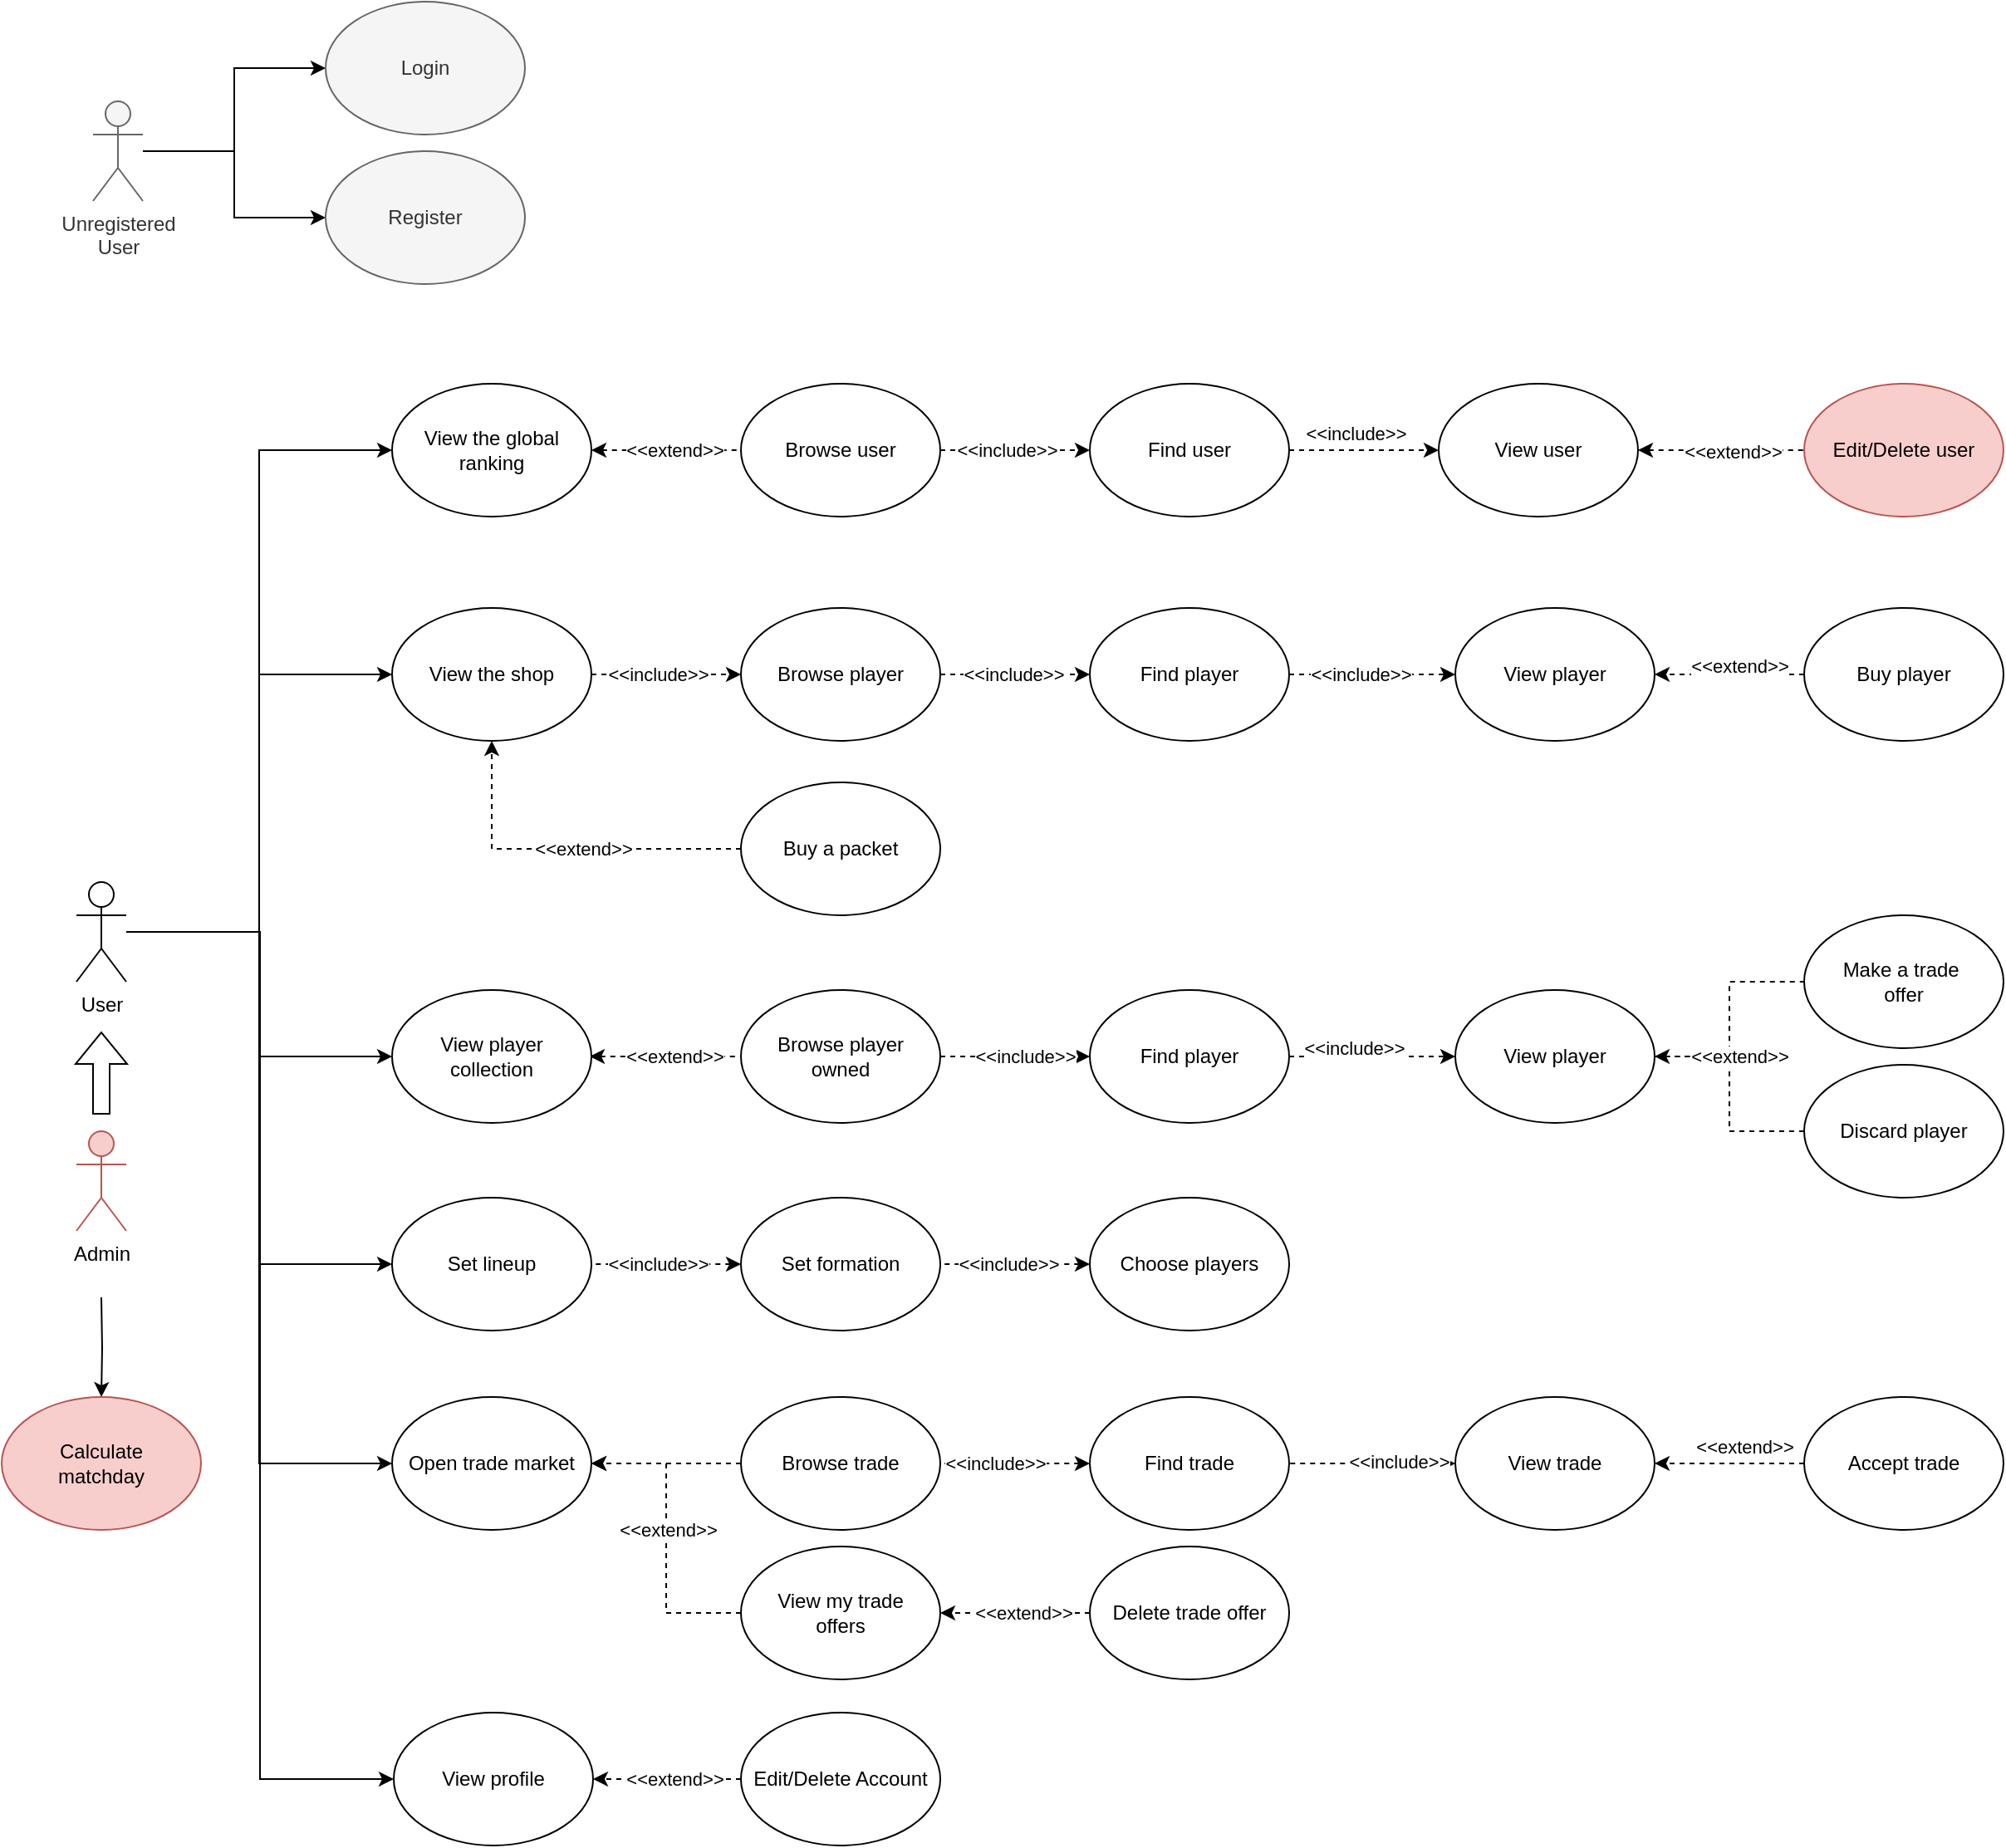 <mxfile version="14.5.1" type="device" pages="2"><diagram id="L1RnqwS5NVl0UvntTO0W" name="UML Use Cases"><mxGraphModel dx="1707" dy="973" grid="1" gridSize="10" guides="1" tooltips="1" connect="1" arrows="1" fold="1" page="1" pageScale="1" pageWidth="827" pageHeight="1169" math="0" shadow="0"><root><mxCell id="0"/><mxCell id="1" parent="0"/><mxCell id="LJthQH43iwmYXNE0XN1d-4" style="edgeStyle=orthogonalEdgeStyle;rounded=0;orthogonalLoop=1;jettySize=auto;html=1;entryX=0;entryY=0.5;entryDx=0;entryDy=0;" parent="1" source="LJthQH43iwmYXNE0XN1d-1" target="LJthQH43iwmYXNE0XN1d-2" edge="1"><mxGeometry relative="1" as="geometry"/></mxCell><mxCell id="LJthQH43iwmYXNE0XN1d-5" style="edgeStyle=orthogonalEdgeStyle;rounded=0;orthogonalLoop=1;jettySize=auto;html=1;entryX=0;entryY=0.5;entryDx=0;entryDy=0;" parent="1" source="LJthQH43iwmYXNE0XN1d-1" target="LJthQH43iwmYXNE0XN1d-3" edge="1"><mxGeometry relative="1" as="geometry"/></mxCell><mxCell id="LJthQH43iwmYXNE0XN1d-1" value="Unregistered&lt;br&gt;User" style="shape=umlActor;verticalLabelPosition=bottom;verticalAlign=top;html=1;outlineConnect=0;fillColor=#f5f5f5;strokeColor=#666666;fontColor=#333333;" parent="1" vertex="1"><mxGeometry x="120" y="90" width="30" height="60" as="geometry"/></mxCell><mxCell id="LJthQH43iwmYXNE0XN1d-2" value="Login" style="ellipse;whiteSpace=wrap;html=1;fillColor=#f5f5f5;strokeColor=#666666;fontColor=#333333;" parent="1" vertex="1"><mxGeometry x="260" y="30" width="120" height="80" as="geometry"/></mxCell><mxCell id="LJthQH43iwmYXNE0XN1d-3" value="Register" style="ellipse;whiteSpace=wrap;html=1;fillColor=#f5f5f5;strokeColor=#666666;fontColor=#333333;" parent="1" vertex="1"><mxGeometry x="260" y="120" width="120" height="80" as="geometry"/></mxCell><mxCell id="e4lK3MLkf0n9Zov56YYl-1" style="edgeStyle=orthogonalEdgeStyle;rounded=0;orthogonalLoop=1;jettySize=auto;html=1;entryX=0;entryY=0.5;entryDx=0;entryDy=0;" parent="1" source="LJthQH43iwmYXNE0XN1d-6" target="LJthQH43iwmYXNE0XN1d-7" edge="1"><mxGeometry relative="1" as="geometry"/></mxCell><mxCell id="e4lK3MLkf0n9Zov56YYl-20" style="edgeStyle=orthogonalEdgeStyle;rounded=0;orthogonalLoop=1;jettySize=auto;html=1;entryX=0;entryY=0.5;entryDx=0;entryDy=0;startArrow=none;startFill=0;endArrow=classic;endFill=1;" parent="1" source="LJthQH43iwmYXNE0XN1d-6" target="e4lK3MLkf0n9Zov56YYl-19" edge="1"><mxGeometry relative="1" as="geometry"/></mxCell><mxCell id="e4lK3MLkf0n9Zov56YYl-38" style="edgeStyle=orthogonalEdgeStyle;rounded=0;orthogonalLoop=1;jettySize=auto;html=1;entryX=0;entryY=0.5;entryDx=0;entryDy=0;startArrow=none;startFill=0;endArrow=classic;endFill=1;" parent="1" source="LJthQH43iwmYXNE0XN1d-6" target="e4lK3MLkf0n9Zov56YYl-37" edge="1"><mxGeometry relative="1" as="geometry"/></mxCell><mxCell id="e4lK3MLkf0n9Zov56YYl-56" style="edgeStyle=orthogonalEdgeStyle;rounded=0;orthogonalLoop=1;jettySize=auto;html=1;entryX=0;entryY=0.5;entryDx=0;entryDy=0;startArrow=none;startFill=0;endArrow=classic;endFill=1;" parent="1" source="LJthQH43iwmYXNE0XN1d-6" target="e4lK3MLkf0n9Zov56YYl-55" edge="1"><mxGeometry relative="1" as="geometry"/></mxCell><mxCell id="e4lK3MLkf0n9Zov56YYl-64" style="edgeStyle=orthogonalEdgeStyle;rounded=0;orthogonalLoop=1;jettySize=auto;html=1;entryX=0;entryY=0.5;entryDx=0;entryDy=0;startArrow=none;startFill=0;endArrow=classic;endFill=1;" parent="1" target="e4lK3MLkf0n9Zov56YYl-63" edge="1"><mxGeometry relative="1" as="geometry"><mxPoint x="150" y="590" as="sourcePoint"/><Array as="points"><mxPoint x="220" y="590"/><mxPoint x="220" y="910"/></Array></mxGeometry></mxCell><mxCell id="e4lK3MLkf0n9Zov56YYl-77" style="edgeStyle=orthogonalEdgeStyle;rounded=0;orthogonalLoop=1;jettySize=auto;html=1;entryX=0;entryY=0.5;entryDx=0;entryDy=0;startArrow=none;startFill=0;endArrow=classic;endFill=1;" parent="1" source="LJthQH43iwmYXNE0XN1d-6" target="e4lK3MLkf0n9Zov56YYl-74" edge="1"><mxGeometry relative="1" as="geometry"/></mxCell><mxCell id="LJthQH43iwmYXNE0XN1d-6" value="User" style="shape=umlActor;verticalLabelPosition=bottom;verticalAlign=top;html=1;outlineConnect=0;" parent="1" vertex="1"><mxGeometry x="110" y="560" width="30" height="60" as="geometry"/></mxCell><mxCell id="e4lK3MLkf0n9Zov56YYl-4" style="edgeStyle=orthogonalEdgeStyle;rounded=0;orthogonalLoop=1;jettySize=auto;html=1;entryX=0;entryY=0.5;entryDx=0;entryDy=0;dashed=1;endArrow=none;endFill=0;startArrow=classic;startFill=1;" parent="1" source="LJthQH43iwmYXNE0XN1d-7" target="e4lK3MLkf0n9Zov56YYl-2" edge="1"><mxGeometry relative="1" as="geometry"/></mxCell><mxCell id="e4lK3MLkf0n9Zov56YYl-5" value="&amp;lt;&amp;lt;extend&amp;gt;&amp;gt;" style="edgeLabel;html=1;align=center;verticalAlign=middle;resizable=0;points=[];" parent="e4lK3MLkf0n9Zov56YYl-4" vertex="1" connectable="0"><mxGeometry x="-0.371" y="1" relative="1" as="geometry"><mxPoint x="21.72" y="1" as="offset"/></mxGeometry></mxCell><mxCell id="LJthQH43iwmYXNE0XN1d-7" value="View the global ranking" style="ellipse;whiteSpace=wrap;html=1;" parent="1" vertex="1"><mxGeometry x="300" y="260" width="120" height="80" as="geometry"/></mxCell><mxCell id="e4lK3MLkf0n9Zov56YYl-8" style="edgeStyle=orthogonalEdgeStyle;rounded=0;orthogonalLoop=1;jettySize=auto;html=1;entryX=0;entryY=0.5;entryDx=0;entryDy=0;dashed=1;startArrow=none;startFill=0;endArrow=classic;endFill=1;" parent="1" source="e4lK3MLkf0n9Zov56YYl-2" target="e4lK3MLkf0n9Zov56YYl-6" edge="1"><mxGeometry relative="1" as="geometry"/></mxCell><mxCell id="e4lK3MLkf0n9Zov56YYl-12" value="&amp;lt;&amp;lt;include&amp;gt;&amp;gt;" style="edgeLabel;html=1;align=center;verticalAlign=middle;resizable=0;points=[];" parent="e4lK3MLkf0n9Zov56YYl-8" vertex="1" connectable="0"><mxGeometry x="-0.194" y="-1" relative="1" as="geometry"><mxPoint x="3.45" y="-1" as="offset"/></mxGeometry></mxCell><mxCell id="e4lK3MLkf0n9Zov56YYl-2" value="Browse user" style="ellipse;whiteSpace=wrap;html=1;" parent="1" vertex="1"><mxGeometry x="510" y="260" width="120" height="80" as="geometry"/></mxCell><mxCell id="e4lK3MLkf0n9Zov56YYl-13" style="edgeStyle=orthogonalEdgeStyle;rounded=0;orthogonalLoop=1;jettySize=auto;html=1;entryX=0;entryY=0.5;entryDx=0;entryDy=0;dashed=1;startArrow=classic;startFill=1;endArrow=none;endFill=0;" parent="1" source="e4lK3MLkf0n9Zov56YYl-3" target="e4lK3MLkf0n9Zov56YYl-11" edge="1"><mxGeometry relative="1" as="geometry"/></mxCell><mxCell id="e4lK3MLkf0n9Zov56YYl-15" value="&amp;lt;&amp;lt;extend&amp;gt;&amp;gt;" style="edgeLabel;html=1;align=center;verticalAlign=middle;resizable=0;points=[];" parent="e4lK3MLkf0n9Zov56YYl-13" vertex="1" connectable="0"><mxGeometry x="0.132" y="-1" relative="1" as="geometry"><mxPoint as="offset"/></mxGeometry></mxCell><mxCell id="e4lK3MLkf0n9Zov56YYl-3" value="View user" style="ellipse;whiteSpace=wrap;html=1;" parent="1" vertex="1"><mxGeometry x="930" y="260" width="120" height="80" as="geometry"/></mxCell><mxCell id="e4lK3MLkf0n9Zov56YYl-10" style="edgeStyle=orthogonalEdgeStyle;rounded=0;orthogonalLoop=1;jettySize=auto;html=1;exitX=1;exitY=0.5;exitDx=0;exitDy=0;entryX=0;entryY=0.5;entryDx=0;entryDy=0;dashed=1;startArrow=none;startFill=0;endArrow=classic;endFill=1;" parent="1" source="e4lK3MLkf0n9Zov56YYl-6" target="e4lK3MLkf0n9Zov56YYl-3" edge="1"><mxGeometry relative="1" as="geometry"/></mxCell><mxCell id="e4lK3MLkf0n9Zov56YYl-16" value="&amp;lt;&amp;lt;include&amp;gt;&amp;gt;" style="edgeLabel;html=1;align=center;verticalAlign=middle;resizable=0;points=[];" parent="e4lK3MLkf0n9Zov56YYl-10" vertex="1" connectable="0"><mxGeometry x="-0.233" y="1" relative="1" as="geometry"><mxPoint x="5" y="-9" as="offset"/></mxGeometry></mxCell><mxCell id="e4lK3MLkf0n9Zov56YYl-6" value="Find user" style="ellipse;whiteSpace=wrap;html=1;" parent="1" vertex="1"><mxGeometry x="720" y="260" width="120" height="80" as="geometry"/></mxCell><mxCell id="e4lK3MLkf0n9Zov56YYl-11" value="Edit/Delete user" style="ellipse;whiteSpace=wrap;html=1;fillColor=#f8cecc;strokeColor=#b85450;" parent="1" vertex="1"><mxGeometry x="1150" y="260" width="120" height="80" as="geometry"/></mxCell><mxCell id="e4lK3MLkf0n9Zov56YYl-18" style="edgeStyle=orthogonalEdgeStyle;rounded=0;orthogonalLoop=1;jettySize=auto;html=1;startArrow=none;startFill=0;endArrow=classicThin;endFill=0;shape=flexArrow;" parent="1" edge="1"><mxGeometry relative="1" as="geometry"><mxPoint x="125" y="700" as="sourcePoint"/><mxPoint x="125" y="650" as="targetPoint"/></mxGeometry></mxCell><mxCell id="e4lK3MLkf0n9Zov56YYl-87" style="edgeStyle=orthogonalEdgeStyle;rounded=0;orthogonalLoop=1;jettySize=auto;html=1;entryX=0.5;entryY=0;entryDx=0;entryDy=0;startArrow=none;startFill=0;endArrow=classic;endFill=1;" parent="1" target="e4lK3MLkf0n9Zov56YYl-86" edge="1"><mxGeometry relative="1" as="geometry"><mxPoint x="125" y="810" as="sourcePoint"/></mxGeometry></mxCell><mxCell id="e4lK3MLkf0n9Zov56YYl-17" value="Admin" style="shape=umlActor;verticalLabelPosition=bottom;verticalAlign=top;html=1;outlineConnect=0;fillColor=#f8cecc;strokeColor=#b85450;" parent="1" vertex="1"><mxGeometry x="110" y="710" width="30" height="60" as="geometry"/></mxCell><mxCell id="e4lK3MLkf0n9Zov56YYl-28" style="edgeStyle=orthogonalEdgeStyle;rounded=0;orthogonalLoop=1;jettySize=auto;html=1;entryX=0;entryY=0.5;entryDx=0;entryDy=0;dashed=1;startArrow=none;startFill=0;endArrow=classic;endFill=1;" parent="1" source="e4lK3MLkf0n9Zov56YYl-19" target="e4lK3MLkf0n9Zov56YYl-22" edge="1"><mxGeometry relative="1" as="geometry"/></mxCell><mxCell id="e4lK3MLkf0n9Zov56YYl-29" value="&amp;lt;&amp;lt;include&amp;gt;&amp;gt;" style="edgeLabel;html=1;align=center;verticalAlign=middle;resizable=0;points=[];" parent="e4lK3MLkf0n9Zov56YYl-28" vertex="1" connectable="0"><mxGeometry x="-0.23" y="1" relative="1" as="geometry"><mxPoint x="5.52" y="1" as="offset"/></mxGeometry></mxCell><mxCell id="e4lK3MLkf0n9Zov56YYl-19" value="View the shop" style="ellipse;whiteSpace=wrap;html=1;" parent="1" vertex="1"><mxGeometry x="300" y="395" width="120" height="80" as="geometry"/></mxCell><mxCell id="e4lK3MLkf0n9Zov56YYl-26" style="edgeStyle=orthogonalEdgeStyle;rounded=0;orthogonalLoop=1;jettySize=auto;html=1;entryX=0.5;entryY=1;entryDx=0;entryDy=0;startArrow=none;startFill=0;endArrow=classic;endFill=1;dashed=1;exitX=0;exitY=0.5;exitDx=0;exitDy=0;" parent="1" source="e4lK3MLkf0n9Zov56YYl-21" target="e4lK3MLkf0n9Zov56YYl-19" edge="1"><mxGeometry relative="1" as="geometry"/></mxCell><mxCell id="e4lK3MLkf0n9Zov56YYl-27" value="&amp;lt;&amp;lt;extend&amp;gt;&amp;gt;" style="edgeLabel;html=1;align=center;verticalAlign=middle;resizable=0;points=[];" parent="e4lK3MLkf0n9Zov56YYl-26" vertex="1" connectable="0"><mxGeometry x="0.256" y="1" relative="1" as="geometry"><mxPoint x="39.71" y="-1.0" as="offset"/></mxGeometry></mxCell><mxCell id="e4lK3MLkf0n9Zov56YYl-21" value="Buy a packet" style="ellipse;whiteSpace=wrap;html=1;" parent="1" vertex="1"><mxGeometry x="510" y="500" width="120" height="80" as="geometry"/></mxCell><mxCell id="e4lK3MLkf0n9Zov56YYl-30" style="edgeStyle=orthogonalEdgeStyle;rounded=0;orthogonalLoop=1;jettySize=auto;html=1;entryX=0;entryY=0.5;entryDx=0;entryDy=0;dashed=1;startArrow=none;startFill=0;endArrow=classic;endFill=1;" parent="1" source="e4lK3MLkf0n9Zov56YYl-22" target="e4lK3MLkf0n9Zov56YYl-23" edge="1"><mxGeometry relative="1" as="geometry"/></mxCell><mxCell id="e4lK3MLkf0n9Zov56YYl-34" value="&amp;lt;&amp;lt;include&amp;gt;&amp;gt;" style="edgeLabel;html=1;align=center;verticalAlign=middle;resizable=0;points=[];" parent="e4lK3MLkf0n9Zov56YYl-30" vertex="1" connectable="0"><mxGeometry x="0.257" y="1" relative="1" as="geometry"><mxPoint x="-12.86" y="1" as="offset"/></mxGeometry></mxCell><mxCell id="e4lK3MLkf0n9Zov56YYl-22" value="Browse player" style="ellipse;whiteSpace=wrap;html=1;" parent="1" vertex="1"><mxGeometry x="510" y="395" width="120" height="80" as="geometry"/></mxCell><mxCell id="e4lK3MLkf0n9Zov56YYl-31" style="edgeStyle=orthogonalEdgeStyle;rounded=0;orthogonalLoop=1;jettySize=auto;html=1;dashed=1;startArrow=none;startFill=0;endArrow=classic;endFill=1;" parent="1" source="e4lK3MLkf0n9Zov56YYl-23" target="e4lK3MLkf0n9Zov56YYl-24" edge="1"><mxGeometry relative="1" as="geometry"/></mxCell><mxCell id="e4lK3MLkf0n9Zov56YYl-35" value="&amp;lt;&amp;lt;include&amp;gt;&amp;gt;" style="edgeLabel;html=1;align=center;verticalAlign=middle;resizable=0;points=[];" parent="e4lK3MLkf0n9Zov56YYl-31" vertex="1" connectable="0"><mxGeometry x="-0.386" y="1" relative="1" as="geometry"><mxPoint x="12.38" y="1" as="offset"/></mxGeometry></mxCell><mxCell id="e4lK3MLkf0n9Zov56YYl-23" value="Find player" style="ellipse;whiteSpace=wrap;html=1;" parent="1" vertex="1"><mxGeometry x="720" y="395" width="120" height="80" as="geometry"/></mxCell><mxCell id="e4lK3MLkf0n9Zov56YYl-24" value="View player" style="ellipse;whiteSpace=wrap;html=1;" parent="1" vertex="1"><mxGeometry x="940" y="395" width="120" height="80" as="geometry"/></mxCell><mxCell id="e4lK3MLkf0n9Zov56YYl-32" style="edgeStyle=orthogonalEdgeStyle;rounded=0;orthogonalLoop=1;jettySize=auto;html=1;entryX=1;entryY=0.5;entryDx=0;entryDy=0;dashed=1;startArrow=none;startFill=0;endArrow=classic;endFill=1;" parent="1" source="e4lK3MLkf0n9Zov56YYl-25" target="e4lK3MLkf0n9Zov56YYl-24" edge="1"><mxGeometry relative="1" as="geometry"/></mxCell><mxCell id="e4lK3MLkf0n9Zov56YYl-36" value="&amp;lt;&amp;lt;extend&amp;gt;&amp;gt;" style="edgeLabel;html=1;align=center;verticalAlign=middle;resizable=0;points=[];" parent="e4lK3MLkf0n9Zov56YYl-32" vertex="1" connectable="0"><mxGeometry x="0.261" relative="1" as="geometry"><mxPoint x="17.14" y="-5.0" as="offset"/></mxGeometry></mxCell><mxCell id="e4lK3MLkf0n9Zov56YYl-25" value="Buy player" style="ellipse;whiteSpace=wrap;html=1;" parent="1" vertex="1"><mxGeometry x="1150" y="395" width="120" height="80" as="geometry"/></mxCell><mxCell id="e4lK3MLkf0n9Zov56YYl-42" style="edgeStyle=orthogonalEdgeStyle;rounded=0;orthogonalLoop=1;jettySize=auto;html=1;entryX=0;entryY=0.5;entryDx=0;entryDy=0;startArrow=classic;startFill=1;endArrow=none;endFill=0;dashed=1;" parent="1" edge="1"><mxGeometry relative="1" as="geometry"><mxPoint x="419" y="665" as="sourcePoint"/><mxPoint x="509" y="665" as="targetPoint"/></mxGeometry></mxCell><mxCell id="e4lK3MLkf0n9Zov56YYl-43" value="&amp;lt;&amp;lt;extend&amp;gt;&amp;gt;" style="edgeLabel;html=1;align=center;verticalAlign=middle;resizable=0;points=[];" parent="e4lK3MLkf0n9Zov56YYl-42" vertex="1" connectable="0"><mxGeometry x="-0.289" y="3" relative="1" as="geometry"><mxPoint x="19.24" y="3" as="offset"/></mxGeometry></mxCell><mxCell id="e4lK3MLkf0n9Zov56YYl-37" value="View player &lt;br&gt;collection" style="ellipse;whiteSpace=wrap;html=1;" parent="1" vertex="1"><mxGeometry x="300" y="625" width="120" height="80" as="geometry"/></mxCell><mxCell id="e4lK3MLkf0n9Zov56YYl-52" value="" style="edgeStyle=orthogonalEdgeStyle;rounded=0;orthogonalLoop=1;jettySize=auto;html=1;dashed=1;startArrow=none;startFill=0;endArrow=classic;endFill=1;" parent="1" source="e4lK3MLkf0n9Zov56YYl-41" target="e4lK3MLkf0n9Zov56YYl-47" edge="1"><mxGeometry relative="1" as="geometry"/></mxCell><mxCell id="e4lK3MLkf0n9Zov56YYl-91" value="&amp;lt;&amp;lt;include&amp;gt;&amp;gt;" style="edgeLabel;html=1;align=center;verticalAlign=middle;resizable=0;points=[];" parent="e4lK3MLkf0n9Zov56YYl-52" vertex="1" connectable="0"><mxGeometry x="-0.213" y="-1" relative="1" as="geometry"><mxPoint x="15" y="-1" as="offset"/></mxGeometry></mxCell><mxCell id="e4lK3MLkf0n9Zov56YYl-41" value="Browse player&lt;br&gt;owned" style="ellipse;whiteSpace=wrap;html=1;" parent="1" vertex="1"><mxGeometry x="510" y="625" width="120" height="80" as="geometry"/></mxCell><mxCell id="e4lK3MLkf0n9Zov56YYl-45" style="edgeStyle=orthogonalEdgeStyle;rounded=0;orthogonalLoop=1;jettySize=auto;html=1;dashed=1;startArrow=none;startFill=0;endArrow=classic;endFill=1;" parent="1" source="e4lK3MLkf0n9Zov56YYl-47" target="e4lK3MLkf0n9Zov56YYl-48" edge="1"><mxGeometry relative="1" as="geometry"/></mxCell><mxCell id="e4lK3MLkf0n9Zov56YYl-46" value="&amp;lt;&amp;lt;include&amp;gt;&amp;gt;" style="edgeLabel;html=1;align=center;verticalAlign=middle;resizable=0;points=[];" parent="e4lK3MLkf0n9Zov56YYl-45" vertex="1" connectable="0"><mxGeometry x="-0.386" y="1" relative="1" as="geometry"><mxPoint x="8" y="-4" as="offset"/></mxGeometry></mxCell><mxCell id="e4lK3MLkf0n9Zov56YYl-47" value="Find player" style="ellipse;whiteSpace=wrap;html=1;" parent="1" vertex="1"><mxGeometry x="720" y="625" width="120" height="80" as="geometry"/></mxCell><mxCell id="e4lK3MLkf0n9Zov56YYl-61" style="edgeStyle=orthogonalEdgeStyle;rounded=0;orthogonalLoop=1;jettySize=auto;html=1;entryX=0;entryY=0.5;entryDx=0;entryDy=0;dashed=1;startArrow=classic;startFill=1;endArrow=none;endFill=0;" parent="1" source="e4lK3MLkf0n9Zov56YYl-48" target="e4lK3MLkf0n9Zov56YYl-54" edge="1"><mxGeometry relative="1" as="geometry"/></mxCell><mxCell id="e4lK3MLkf0n9Zov56YYl-62" style="edgeStyle=orthogonalEdgeStyle;rounded=0;orthogonalLoop=1;jettySize=auto;html=1;dashed=1;startArrow=none;startFill=0;endArrow=none;endFill=0;" parent="1" source="e4lK3MLkf0n9Zov56YYl-48" target="e4lK3MLkf0n9Zov56YYl-53" edge="1"><mxGeometry relative="1" as="geometry"/></mxCell><mxCell id="e4lK3MLkf0n9Zov56YYl-90" value="&amp;lt;&amp;lt;extend&amp;gt;&amp;gt;" style="edgeLabel;html=1;align=center;verticalAlign=middle;resizable=0;points=[];" parent="e4lK3MLkf0n9Zov56YYl-62" vertex="1" connectable="0"><mxGeometry x="-0.392" y="1" relative="1" as="geometry"><mxPoint x="10" y="1" as="offset"/></mxGeometry></mxCell><mxCell id="XqPzgelNol7G641RZ0lv-1" value="&amp;lt;&amp;lt;extend&amp;gt;&amp;gt;" style="edgeLabel;html=1;align=center;verticalAlign=middle;resizable=0;points=[];" vertex="1" connectable="0" parent="e4lK3MLkf0n9Zov56YYl-62"><mxGeometry x="-0.392" y="1" relative="1" as="geometry"><mxPoint x="12.94" y="236" as="offset"/></mxGeometry></mxCell><mxCell id="e4lK3MLkf0n9Zov56YYl-48" value="View player" style="ellipse;whiteSpace=wrap;html=1;" parent="1" vertex="1"><mxGeometry x="940" y="625" width="120" height="80" as="geometry"/></mxCell><mxCell id="e4lK3MLkf0n9Zov56YYl-53" value="Discard player" style="ellipse;whiteSpace=wrap;html=1;" parent="1" vertex="1"><mxGeometry x="1150" y="670" width="120" height="80" as="geometry"/></mxCell><mxCell id="e4lK3MLkf0n9Zov56YYl-54" value="Make a trade&amp;nbsp;&lt;br&gt;offer" style="ellipse;whiteSpace=wrap;html=1;" parent="1" vertex="1"><mxGeometry x="1150" y="580" width="120" height="80" as="geometry"/></mxCell><mxCell id="e4lK3MLkf0n9Zov56YYl-55" value="Set lineup" style="ellipse;whiteSpace=wrap;html=1;" parent="1" vertex="1"><mxGeometry x="300" y="750" width="120" height="80" as="geometry"/></mxCell><mxCell id="e4lK3MLkf0n9Zov56YYl-58" style="edgeStyle=orthogonalEdgeStyle;rounded=0;orthogonalLoop=1;jettySize=auto;html=1;entryX=1;entryY=0.5;entryDx=0;entryDy=0;startArrow=classic;startFill=1;endArrow=none;endFill=0;dashed=1;" parent="1" source="e4lK3MLkf0n9Zov56YYl-57" target="e4lK3MLkf0n9Zov56YYl-55" edge="1"><mxGeometry relative="1" as="geometry"/></mxCell><mxCell id="e4lK3MLkf0n9Zov56YYl-89" value="&amp;lt;&amp;lt;include&amp;gt;&amp;gt;" style="edgeLabel;html=1;align=center;verticalAlign=middle;resizable=0;points=[];" parent="e4lK3MLkf0n9Zov56YYl-58" vertex="1" connectable="0"><mxGeometry x="0.251" y="-1" relative="1" as="geometry"><mxPoint x="6.55" y="1" as="offset"/></mxGeometry></mxCell><mxCell id="e4lK3MLkf0n9Zov56YYl-57" value="Set formation" style="ellipse;whiteSpace=wrap;html=1;" parent="1" vertex="1"><mxGeometry x="510" y="750" width="120" height="80" as="geometry"/></mxCell><mxCell id="e4lK3MLkf0n9Zov56YYl-60" style="edgeStyle=orthogonalEdgeStyle;rounded=0;orthogonalLoop=1;jettySize=auto;html=1;entryX=1;entryY=0.5;entryDx=0;entryDy=0;dashed=1;startArrow=classic;startFill=1;endArrow=none;endFill=0;" parent="1" source="e4lK3MLkf0n9Zov56YYl-59" target="e4lK3MLkf0n9Zov56YYl-57" edge="1"><mxGeometry relative="1" as="geometry"/></mxCell><mxCell id="e4lK3MLkf0n9Zov56YYl-88" value="&amp;lt;&amp;lt;include&amp;gt;&amp;gt;" style="edgeLabel;html=1;align=center;verticalAlign=middle;resizable=0;points=[];" parent="e4lK3MLkf0n9Zov56YYl-60" vertex="1" connectable="0"><mxGeometry x="0.302" y="-2" relative="1" as="geometry"><mxPoint x="9.0" y="2" as="offset"/></mxGeometry></mxCell><mxCell id="e4lK3MLkf0n9Zov56YYl-59" value="Choose players" style="ellipse;whiteSpace=wrap;html=1;" parent="1" vertex="1"><mxGeometry x="720" y="750" width="120" height="80" as="geometry"/></mxCell><mxCell id="e4lK3MLkf0n9Zov56YYl-63" value="Open trade market" style="ellipse;whiteSpace=wrap;html=1;" parent="1" vertex="1"><mxGeometry x="300" y="870" width="120" height="80" as="geometry"/></mxCell><mxCell id="e4lK3MLkf0n9Zov56YYl-67" style="edgeStyle=orthogonalEdgeStyle;rounded=0;orthogonalLoop=1;jettySize=auto;html=1;entryX=1;entryY=0.5;entryDx=0;entryDy=0;startArrow=none;startFill=0;endArrow=classic;endFill=1;dashed=1;" parent="1" source="e4lK3MLkf0n9Zov56YYl-65" target="e4lK3MLkf0n9Zov56YYl-63" edge="1"><mxGeometry relative="1" as="geometry"/></mxCell><mxCell id="e4lK3MLkf0n9Zov56YYl-65" value="Browse trade" style="ellipse;whiteSpace=wrap;html=1;" parent="1" vertex="1"><mxGeometry x="510" y="870" width="120" height="80" as="geometry"/></mxCell><mxCell id="e4lK3MLkf0n9Zov56YYl-79" style="edgeStyle=orthogonalEdgeStyle;rounded=0;orthogonalLoop=1;jettySize=auto;html=1;exitX=0;exitY=0.5;exitDx=0;exitDy=0;dashed=1;startArrow=classic;startFill=1;endArrow=none;endFill=0;" parent="1" source="e4lK3MLkf0n9Zov56YYl-66" target="e4lK3MLkf0n9Zov56YYl-71" edge="1"><mxGeometry relative="1" as="geometry"/></mxCell><mxCell id="e4lK3MLkf0n9Zov56YYl-94" value="&amp;lt;&amp;lt;include&amp;gt;&amp;gt;" style="edgeLabel;html=1;align=center;verticalAlign=middle;resizable=0;points=[];" parent="e4lK3MLkf0n9Zov56YYl-79" vertex="1" connectable="0"><mxGeometry x="-0.313" y="-1" relative="1" as="geometry"><mxPoint as="offset"/></mxGeometry></mxCell><mxCell id="e4lK3MLkf0n9Zov56YYl-66" value="View trade" style="ellipse;whiteSpace=wrap;html=1;" parent="1" vertex="1"><mxGeometry x="940" y="870" width="120" height="80" as="geometry"/></mxCell><mxCell id="e4lK3MLkf0n9Zov56YYl-70" style="edgeStyle=orthogonalEdgeStyle;rounded=0;orthogonalLoop=1;jettySize=auto;html=1;entryX=1;entryY=0.5;entryDx=0;entryDy=0;dashed=1;startArrow=none;startFill=0;endArrow=classic;endFill=1;" parent="1" source="e4lK3MLkf0n9Zov56YYl-69" target="e4lK3MLkf0n9Zov56YYl-66" edge="1"><mxGeometry relative="1" as="geometry"/></mxCell><mxCell id="e4lK3MLkf0n9Zov56YYl-69" value="Accept trade" style="ellipse;whiteSpace=wrap;html=1;" parent="1" vertex="1"><mxGeometry x="1150" y="870" width="120" height="80" as="geometry"/></mxCell><mxCell id="e4lK3MLkf0n9Zov56YYl-78" style="edgeStyle=orthogonalEdgeStyle;rounded=0;orthogonalLoop=1;jettySize=auto;html=1;exitX=0;exitY=0.5;exitDx=0;exitDy=0;entryX=1;entryY=0.5;entryDx=0;entryDy=0;startArrow=classic;startFill=1;endArrow=none;endFill=0;dashed=1;" parent="1" source="e4lK3MLkf0n9Zov56YYl-71" target="e4lK3MLkf0n9Zov56YYl-65" edge="1"><mxGeometry relative="1" as="geometry"/></mxCell><mxCell id="e4lK3MLkf0n9Zov56YYl-93" value="&amp;lt;&amp;lt;include&amp;gt;&amp;gt;" style="edgeLabel;html=1;align=center;verticalAlign=middle;resizable=0;points=[];" parent="e4lK3MLkf0n9Zov56YYl-78" vertex="1" connectable="0"><mxGeometry x="0.276" relative="1" as="geometry"><mxPoint as="offset"/></mxGeometry></mxCell><mxCell id="e4lK3MLkf0n9Zov56YYl-71" value="Find trade" style="ellipse;whiteSpace=wrap;html=1;" parent="1" vertex="1"><mxGeometry x="720" y="870" width="120" height="80" as="geometry"/></mxCell><mxCell id="e4lK3MLkf0n9Zov56YYl-73" style="edgeStyle=orthogonalEdgeStyle;rounded=0;orthogonalLoop=1;jettySize=auto;html=1;dashed=1;startArrow=none;startFill=0;endArrow=classic;endFill=1;entryX=1;entryY=0.5;entryDx=0;entryDy=0;" parent="1" source="e4lK3MLkf0n9Zov56YYl-72" target="e4lK3MLkf0n9Zov56YYl-63" edge="1"><mxGeometry relative="1" as="geometry"><mxPoint x="430" y="910" as="targetPoint"/></mxGeometry></mxCell><mxCell id="e4lK3MLkf0n9Zov56YYl-96" value="&amp;lt;&amp;lt;extend&amp;gt;&amp;gt;" style="edgeLabel;html=1;align=center;verticalAlign=middle;resizable=0;points=[];" parent="e4lK3MLkf0n9Zov56YYl-73" vertex="1" connectable="0"><mxGeometry x="0.012" y="-1" relative="1" as="geometry"><mxPoint y="-4.17" as="offset"/></mxGeometry></mxCell><mxCell id="e4lK3MLkf0n9Zov56YYl-72" value="View my trade&lt;br&gt;offers" style="ellipse;whiteSpace=wrap;html=1;" parent="1" vertex="1"><mxGeometry x="510" y="960" width="120" height="80" as="geometry"/></mxCell><mxCell id="e4lK3MLkf0n9Zov56YYl-74" value="View profile" style="ellipse;whiteSpace=wrap;html=1;" parent="1" vertex="1"><mxGeometry x="301" y="1060" width="120" height="80" as="geometry"/></mxCell><mxCell id="e4lK3MLkf0n9Zov56YYl-76" style="edgeStyle=orthogonalEdgeStyle;rounded=0;orthogonalLoop=1;jettySize=auto;html=1;entryX=1;entryY=0.5;entryDx=0;entryDy=0;dashed=1;startArrow=none;startFill=0;endArrow=classic;endFill=1;" parent="1" source="e4lK3MLkf0n9Zov56YYl-75" target="e4lK3MLkf0n9Zov56YYl-74" edge="1"><mxGeometry relative="1" as="geometry"><Array as="points"><mxPoint x="460" y="1100"/><mxPoint x="460" y="1100"/></Array></mxGeometry></mxCell><mxCell id="e4lK3MLkf0n9Zov56YYl-98" value="&amp;lt;&amp;lt;extend&amp;gt;&amp;gt;" style="edgeLabel;html=1;align=center;verticalAlign=middle;resizable=0;points=[];" parent="e4lK3MLkf0n9Zov56YYl-76" vertex="1" connectable="0"><mxGeometry x="0.217" relative="1" as="geometry"><mxPoint x="14.12" y="-0.05" as="offset"/></mxGeometry></mxCell><mxCell id="e4lK3MLkf0n9Zov56YYl-75" value="Edit/Delete Account" style="ellipse;whiteSpace=wrap;html=1;" parent="1" vertex="1"><mxGeometry x="510" y="1060" width="120" height="80" as="geometry"/></mxCell><mxCell id="e4lK3MLkf0n9Zov56YYl-81" style="edgeStyle=orthogonalEdgeStyle;rounded=0;orthogonalLoop=1;jettySize=auto;html=1;entryX=1;entryY=0.5;entryDx=0;entryDy=0;dashed=1;startArrow=none;startFill=0;endArrow=classic;endFill=1;" parent="1" source="e4lK3MLkf0n9Zov56YYl-80" target="e4lK3MLkf0n9Zov56YYl-72" edge="1"><mxGeometry relative="1" as="geometry"/></mxCell><mxCell id="e4lK3MLkf0n9Zov56YYl-97" value="&amp;lt;&amp;lt;extend&amp;gt;&amp;gt;" style="edgeLabel;html=1;align=center;verticalAlign=middle;resizable=0;points=[];" parent="e4lK3MLkf0n9Zov56YYl-81" vertex="1" connectable="0"><mxGeometry x="-0.751" relative="1" as="geometry"><mxPoint x="-29" as="offset"/></mxGeometry></mxCell><mxCell id="e4lK3MLkf0n9Zov56YYl-80" value="Delete trade offer" style="ellipse;whiteSpace=wrap;html=1;" parent="1" vertex="1"><mxGeometry x="720" y="960" width="120" height="80" as="geometry"/></mxCell><mxCell id="e4lK3MLkf0n9Zov56YYl-86" value="Calculate&lt;br&gt;matchday" style="ellipse;whiteSpace=wrap;html=1;fillColor=#f8cecc;strokeColor=#b85450;" parent="1" vertex="1"><mxGeometry x="65" y="870" width="120" height="80" as="geometry"/></mxCell></root></mxGraphModel></diagram><diagram id="D1D8qZ6KAK7nDwesfdoj" name="UML Analysis Cases"><mxGraphModel dx="917" dy="499" grid="1" gridSize="10" guides="1" tooltips="1" connect="1" arrows="1" fold="1" page="1" pageScale="1" pageWidth="827" pageHeight="1169" math="0" shadow="0"><root><mxCell id="zGc9IHq51IYmOUJNq1FX-0"/><mxCell id="zGc9IHq51IYmOUJNq1FX-1" parent="zGc9IHq51IYmOUJNq1FX-0"/><mxCell id="vnyYDESHJcsZWcLfuxDb-0" style="edgeStyle=orthogonalEdgeStyle;rounded=0;orthogonalLoop=1;jettySize=auto;html=1;entryX=0;entryY=0.5;entryDx=0;entryDy=0;startArrow=none;startFill=0;endArrow=none;endFill=0;" edge="1" parent="zGc9IHq51IYmOUJNq1FX-1" source="TtnMQypFIk-MJdRVtea3-0" target="TtnMQypFIk-MJdRVtea3-2"><mxGeometry relative="1" as="geometry"/></mxCell><mxCell id="vnyYDESHJcsZWcLfuxDb-5" style="edgeStyle=orthogonalEdgeStyle;rounded=0;orthogonalLoop=1;jettySize=auto;html=1;entryX=0.5;entryY=1;entryDx=0;entryDy=0;startArrow=none;startFill=0;endArrow=none;endFill=0;" edge="1" parent="zGc9IHq51IYmOUJNq1FX-1" source="TtnMQypFIk-MJdRVtea3-0" target="vnyYDESHJcsZWcLfuxDb-4"><mxGeometry relative="1" as="geometry"/></mxCell><mxCell id="TtnMQypFIk-MJdRVtea3-0" value="User" style="rounded=0;whiteSpace=wrap;html=1;" parent="zGc9IHq51IYmOUJNq1FX-1" vertex="1"><mxGeometry x="230" y="230" width="120" height="60" as="geometry"/></mxCell><mxCell id="7lY2WPfrL953-GkPnYXu-0" style="edgeStyle=orthogonalEdgeStyle;rounded=0;orthogonalLoop=1;jettySize=auto;html=1;entryX=0.5;entryY=1;entryDx=0;entryDy=0;startArrow=none;startFill=0;endArrow=block;endFill=0;" edge="1" parent="zGc9IHq51IYmOUJNq1FX-1" source="TtnMQypFIk-MJdRVtea3-1" target="TtnMQypFIk-MJdRVtea3-0"><mxGeometry relative="1" as="geometry"/></mxCell><mxCell id="TtnMQypFIk-MJdRVtea3-1" value="Admin" style="rounded=0;whiteSpace=wrap;html=1;" parent="zGc9IHq51IYmOUJNq1FX-1" vertex="1"><mxGeometry x="230" y="330" width="120" height="60" as="geometry"/></mxCell><mxCell id="TtnMQypFIk-MJdRVtea3-2" value="Card" style="rounded=0;whiteSpace=wrap;html=1;" parent="zGc9IHq51IYmOUJNq1FX-1" vertex="1"><mxGeometry x="490" y="230" width="120" height="60" as="geometry"/></mxCell><mxCell id="vnyYDESHJcsZWcLfuxDb-2" value="(0,N)" style="text;html=1;strokeColor=none;fillColor=none;align=center;verticalAlign=middle;whiteSpace=wrap;rounded=0;" vertex="1" parent="zGc9IHq51IYmOUJNq1FX-1"><mxGeometry x="450" y="240" width="40" height="20" as="geometry"/></mxCell><mxCell id="vnyYDESHJcsZWcLfuxDb-3" value="(0,N)" style="text;html=1;strokeColor=none;fillColor=none;align=center;verticalAlign=middle;whiteSpace=wrap;rounded=0;" vertex="1" parent="zGc9IHq51IYmOUJNq1FX-1"><mxGeometry x="350" y="240" width="40" height="20" as="geometry"/></mxCell><mxCell id="vnyYDESHJcsZWcLfuxDb-4" value="Trade" style="rounded=0;whiteSpace=wrap;html=1;" vertex="1" parent="zGc9IHq51IYmOUJNq1FX-1"><mxGeometry x="230" y="80" width="120" height="60" as="geometry"/></mxCell><mxCell id="vnyYDESHJcsZWcLfuxDb-6" value="(1,1)" style="text;html=1;strokeColor=none;fillColor=none;align=center;verticalAlign=middle;whiteSpace=wrap;rounded=0;" vertex="1" parent="zGc9IHq51IYmOUJNq1FX-1"><mxGeometry x="300" y="210" width="40" height="20" as="geometry"/></mxCell><mxCell id="vnyYDESHJcsZWcLfuxDb-7" value="(0,N)" style="text;html=1;strokeColor=none;fillColor=none;align=center;verticalAlign=middle;whiteSpace=wrap;rounded=0;" vertex="1" parent="zGc9IHq51IYmOUJNq1FX-1"><mxGeometry x="300" y="140" width="40" height="20" as="geometry"/></mxCell></root></mxGraphModel></diagram></mxfile>